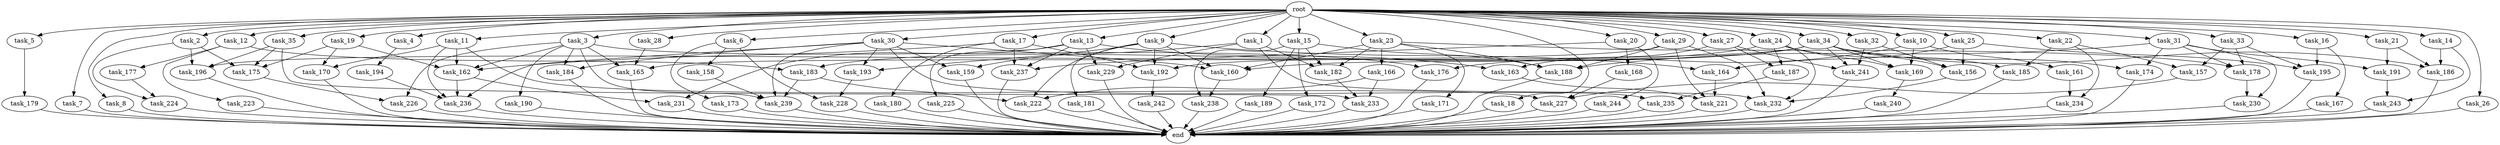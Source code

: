 digraph G {
  root [size="0.000000"];
  task_1 [size="2.048000"];
  task_2 [size="2.048000"];
  task_3 [size="2.048000"];
  task_4 [size="2.048000"];
  task_5 [size="2.048000"];
  task_6 [size="2.048000"];
  task_7 [size="2.048000"];
  task_8 [size="2.048000"];
  task_9 [size="2.048000"];
  task_10 [size="2.048000"];
  task_11 [size="2.048000"];
  task_12 [size="2.048000"];
  task_13 [size="2.048000"];
  task_14 [size="2.048000"];
  task_15 [size="2.048000"];
  task_16 [size="2.048000"];
  task_17 [size="2.048000"];
  task_18 [size="2.048000"];
  task_19 [size="2.048000"];
  task_20 [size="2.048000"];
  task_21 [size="2.048000"];
  task_22 [size="2.048000"];
  task_23 [size="2.048000"];
  task_24 [size="2.048000"];
  task_25 [size="2.048000"];
  task_26 [size="2.048000"];
  task_27 [size="2.048000"];
  task_28 [size="2.048000"];
  task_29 [size="2.048000"];
  task_30 [size="2.048000"];
  task_31 [size="2.048000"];
  task_32 [size="2.048000"];
  task_33 [size="2.048000"];
  task_34 [size="2.048000"];
  task_35 [size="2.048000"];
  task_156 [size="3728031612.928000"];
  task_157 [size="2783138807.808000"];
  task_158 [size="1717986918.400000"];
  task_159 [size="1460288880.640000"];
  task_160 [size="4002909519.872000"];
  task_161 [size="68719476.736000"];
  task_162 [size="3745211482.112000"];
  task_163 [size="704374636.544000"];
  task_164 [size="2010044694.528000"];
  task_165 [size="3865470566.400000"];
  task_166 [size="274877906.944000"];
  task_167 [size="429496729.600000"];
  task_168 [size="1391569403.904000"];
  task_169 [size="1855425871.872000"];
  task_170 [size="1872605741.056000"];
  task_171 [size="274877906.944000"];
  task_172 [size="1717986918.400000"];
  task_173 [size="1717986918.400000"];
  task_174 [size="2336462209.024000"];
  task_175 [size="3917010173.952000"];
  task_176 [size="1786706395.136000"];
  task_177 [size="429496729.600000"];
  task_178 [size="2284922601.472000"];
  task_179 [size="1099511627.776000"];
  task_180 [size="154618822.656000"];
  task_181 [size="618475290.624000"];
  task_182 [size="2061584302.080000"];
  task_183 [size="498216206.336000"];
  task_184 [size="3109556322.304000"];
  task_185 [size="1460288880.640000"];
  task_186 [size="1941325217.792000"];
  task_187 [size="498216206.336000"];
  task_188 [size="3229815406.592000"];
  task_189 [size="1717986918.400000"];
  task_190 [size="1717986918.400000"];
  task_191 [size="687194767.360000"];
  task_192 [size="2491081031.680000"];
  task_193 [size="2010044694.528000"];
  task_194 [size="1099511627.776000"];
  task_195 [size="3212635537.408000"];
  task_196 [size="2817498546.176000"];
  task_221 [size="1047972020.224000"];
  task_222 [size="3401614098.432000"];
  task_223 [size="429496729.600000"];
  task_224 [size="1168231104.512000"];
  task_225 [size="274877906.944000"];
  task_226 [size="2147483648.000000"];
  task_227 [size="1529008357.376000"];
  task_228 [size="2147483648.000000"];
  task_229 [size="343597383.680000"];
  task_230 [size="687194767.360000"];
  task_231 [size="1666447310.848000"];
  task_232 [size="1855425871.872000"];
  task_233 [size="3882650435.584000"];
  task_234 [size="2233382993.920000"];
  task_235 [size="2233382993.920000"];
  task_236 [size="3006477107.200000"];
  task_237 [size="1821066133.504000"];
  task_238 [size="2147483648.000000"];
  task_239 [size="6219112644.608000"];
  task_240 [size="154618822.656000"];
  task_241 [size="2765958938.624000"];
  task_242 [size="841813590.016000"];
  task_243 [size="429496729.600000"];
  task_244 [size="1391569403.904000"];
  end [size="0.000000"];

  root -> task_1 [size="1.000000"];
  root -> task_2 [size="1.000000"];
  root -> task_3 [size="1.000000"];
  root -> task_4 [size="1.000000"];
  root -> task_5 [size="1.000000"];
  root -> task_6 [size="1.000000"];
  root -> task_7 [size="1.000000"];
  root -> task_8 [size="1.000000"];
  root -> task_9 [size="1.000000"];
  root -> task_10 [size="1.000000"];
  root -> task_11 [size="1.000000"];
  root -> task_12 [size="1.000000"];
  root -> task_13 [size="1.000000"];
  root -> task_14 [size="1.000000"];
  root -> task_15 [size="1.000000"];
  root -> task_16 [size="1.000000"];
  root -> task_17 [size="1.000000"];
  root -> task_18 [size="1.000000"];
  root -> task_19 [size="1.000000"];
  root -> task_20 [size="1.000000"];
  root -> task_21 [size="1.000000"];
  root -> task_22 [size="1.000000"];
  root -> task_23 [size="1.000000"];
  root -> task_24 [size="1.000000"];
  root -> task_25 [size="1.000000"];
  root -> task_26 [size="1.000000"];
  root -> task_27 [size="1.000000"];
  root -> task_28 [size="1.000000"];
  root -> task_29 [size="1.000000"];
  root -> task_30 [size="1.000000"];
  root -> task_31 [size="1.000000"];
  root -> task_32 [size="1.000000"];
  root -> task_33 [size="1.000000"];
  root -> task_34 [size="1.000000"];
  root -> task_35 [size="1.000000"];
  task_1 -> task_159 [size="33554432.000000"];
  task_1 -> task_182 [size="33554432.000000"];
  task_1 -> task_229 [size="33554432.000000"];
  task_1 -> task_232 [size="33554432.000000"];
  task_2 -> task_175 [size="536870912.000000"];
  task_2 -> task_196 [size="536870912.000000"];
  task_2 -> task_224 [size="536870912.000000"];
  task_3 -> task_162 [size="838860800.000000"];
  task_3 -> task_165 [size="838860800.000000"];
  task_3 -> task_176 [size="838860800.000000"];
  task_3 -> task_184 [size="838860800.000000"];
  task_3 -> task_190 [size="838860800.000000"];
  task_3 -> task_226 [size="838860800.000000"];
  task_3 -> task_239 [size="838860800.000000"];
  task_4 -> task_194 [size="536870912.000000"];
  task_5 -> task_179 [size="536870912.000000"];
  task_6 -> task_158 [size="838860800.000000"];
  task_6 -> task_173 [size="838860800.000000"];
  task_6 -> task_228 [size="838860800.000000"];
  task_7 -> end [size="1.000000"];
  task_8 -> end [size="1.000000"];
  task_9 -> task_160 [size="301989888.000000"];
  task_9 -> task_164 [size="301989888.000000"];
  task_9 -> task_181 [size="301989888.000000"];
  task_9 -> task_192 [size="301989888.000000"];
  task_9 -> task_193 [size="301989888.000000"];
  task_9 -> task_222 [size="301989888.000000"];
  task_10 -> task_161 [size="33554432.000000"];
  task_10 -> task_169 [size="33554432.000000"];
  task_10 -> task_176 [size="33554432.000000"];
  task_11 -> task_162 [size="75497472.000000"];
  task_11 -> task_170 [size="75497472.000000"];
  task_11 -> task_227 [size="75497472.000000"];
  task_11 -> task_236 [size="75497472.000000"];
  task_12 -> task_177 [size="209715200.000000"];
  task_12 -> task_183 [size="209715200.000000"];
  task_12 -> task_223 [size="209715200.000000"];
  task_13 -> task_163 [size="134217728.000000"];
  task_13 -> task_225 [size="134217728.000000"];
  task_13 -> task_229 [size="134217728.000000"];
  task_13 -> task_231 [size="134217728.000000"];
  task_13 -> task_237 [size="134217728.000000"];
  task_14 -> task_186 [size="75497472.000000"];
  task_14 -> task_243 [size="75497472.000000"];
  task_15 -> task_172 [size="838860800.000000"];
  task_15 -> task_182 [size="838860800.000000"];
  task_15 -> task_188 [size="838860800.000000"];
  task_15 -> task_189 [size="838860800.000000"];
  task_15 -> task_238 [size="838860800.000000"];
  task_16 -> task_167 [size="209715200.000000"];
  task_16 -> task_195 [size="209715200.000000"];
  task_17 -> task_162 [size="75497472.000000"];
  task_17 -> task_180 [size="75497472.000000"];
  task_17 -> task_192 [size="75497472.000000"];
  task_17 -> task_237 [size="75497472.000000"];
  task_18 -> end [size="1.000000"];
  task_19 -> task_162 [size="838860800.000000"];
  task_19 -> task_170 [size="838860800.000000"];
  task_19 -> task_175 [size="838860800.000000"];
  task_20 -> task_168 [size="679477248.000000"];
  task_20 -> task_237 [size="679477248.000000"];
  task_20 -> task_244 [size="679477248.000000"];
  task_21 -> task_186 [size="33554432.000000"];
  task_21 -> task_191 [size="33554432.000000"];
  task_22 -> task_157 [size="679477248.000000"];
  task_22 -> task_185 [size="679477248.000000"];
  task_22 -> task_234 [size="679477248.000000"];
  task_23 -> task_160 [size="134217728.000000"];
  task_23 -> task_166 [size="134217728.000000"];
  task_23 -> task_171 [size="134217728.000000"];
  task_23 -> task_178 [size="134217728.000000"];
  task_23 -> task_182 [size="134217728.000000"];
  task_23 -> task_188 [size="134217728.000000"];
  task_24 -> task_169 [size="33554432.000000"];
  task_24 -> task_183 [size="33554432.000000"];
  task_24 -> task_185 [size="33554432.000000"];
  task_24 -> task_187 [size="33554432.000000"];
  task_24 -> task_232 [size="33554432.000000"];
  task_25 -> task_156 [size="679477248.000000"];
  task_25 -> task_164 [size="679477248.000000"];
  task_25 -> task_195 [size="679477248.000000"];
  task_26 -> end [size="1.000000"];
  task_27 -> task_163 [size="209715200.000000"];
  task_27 -> task_187 [size="209715200.000000"];
  task_27 -> task_241 [size="209715200.000000"];
  task_28 -> task_165 [size="209715200.000000"];
  task_29 -> task_188 [size="301989888.000000"];
  task_29 -> task_196 [size="301989888.000000"];
  task_29 -> task_221 [size="301989888.000000"];
  task_29 -> task_232 [size="301989888.000000"];
  task_30 -> task_159 [size="679477248.000000"];
  task_30 -> task_160 [size="679477248.000000"];
  task_30 -> task_184 [size="679477248.000000"];
  task_30 -> task_193 [size="679477248.000000"];
  task_30 -> task_235 [size="679477248.000000"];
  task_30 -> task_236 [size="679477248.000000"];
  task_30 -> task_239 [size="679477248.000000"];
  task_31 -> task_174 [size="301989888.000000"];
  task_31 -> task_178 [size="301989888.000000"];
  task_31 -> task_188 [size="301989888.000000"];
  task_31 -> task_191 [size="301989888.000000"];
  task_31 -> task_230 [size="301989888.000000"];
  task_32 -> task_156 [size="301989888.000000"];
  task_32 -> task_241 [size="301989888.000000"];
  task_33 -> task_157 [size="679477248.000000"];
  task_33 -> task_178 [size="679477248.000000"];
  task_33 -> task_195 [size="679477248.000000"];
  task_34 -> task_156 [size="838860800.000000"];
  task_34 -> task_160 [size="838860800.000000"];
  task_34 -> task_165 [size="838860800.000000"];
  task_34 -> task_169 [size="838860800.000000"];
  task_34 -> task_174 [size="838860800.000000"];
  task_34 -> task_186 [size="838860800.000000"];
  task_34 -> task_192 [size="838860800.000000"];
  task_34 -> task_241 [size="838860800.000000"];
  task_35 -> task_175 [size="536870912.000000"];
  task_35 -> task_196 [size="536870912.000000"];
  task_35 -> task_233 [size="536870912.000000"];
  task_156 -> task_232 [size="536870912.000000"];
  task_157 -> task_227 [size="134217728.000000"];
  task_158 -> task_239 [size="838860800.000000"];
  task_159 -> end [size="1.000000"];
  task_160 -> task_238 [size="209715200.000000"];
  task_161 -> task_234 [size="411041792.000000"];
  task_162 -> task_231 [size="679477248.000000"];
  task_162 -> task_236 [size="679477248.000000"];
  task_163 -> task_221 [size="134217728.000000"];
  task_164 -> task_221 [size="75497472.000000"];
  task_165 -> end [size="1.000000"];
  task_166 -> task_222 [size="679477248.000000"];
  task_166 -> task_233 [size="679477248.000000"];
  task_167 -> end [size="1.000000"];
  task_168 -> task_227 [size="536870912.000000"];
  task_169 -> task_240 [size="75497472.000000"];
  task_170 -> end [size="1.000000"];
  task_171 -> end [size="1.000000"];
  task_172 -> end [size="1.000000"];
  task_173 -> end [size="1.000000"];
  task_174 -> end [size="1.000000"];
  task_175 -> task_226 [size="209715200.000000"];
  task_176 -> end [size="1.000000"];
  task_177 -> task_224 [size="33554432.000000"];
  task_178 -> task_230 [size="33554432.000000"];
  task_179 -> end [size="1.000000"];
  task_180 -> end [size="1.000000"];
  task_181 -> end [size="1.000000"];
  task_182 -> task_233 [size="679477248.000000"];
  task_183 -> task_222 [size="679477248.000000"];
  task_183 -> task_239 [size="679477248.000000"];
  task_184 -> end [size="1.000000"];
  task_185 -> end [size="1.000000"];
  task_186 -> end [size="1.000000"];
  task_187 -> task_235 [size="411041792.000000"];
  task_188 -> end [size="1.000000"];
  task_189 -> end [size="1.000000"];
  task_190 -> end [size="1.000000"];
  task_191 -> task_243 [size="134217728.000000"];
  task_192 -> task_242 [size="411041792.000000"];
  task_193 -> task_228 [size="209715200.000000"];
  task_194 -> task_236 [size="33554432.000000"];
  task_195 -> end [size="1.000000"];
  task_196 -> end [size="1.000000"];
  task_221 -> end [size="1.000000"];
  task_222 -> end [size="1.000000"];
  task_223 -> end [size="1.000000"];
  task_224 -> end [size="1.000000"];
  task_225 -> end [size="1.000000"];
  task_226 -> end [size="1.000000"];
  task_227 -> end [size="1.000000"];
  task_228 -> end [size="1.000000"];
  task_229 -> end [size="1.000000"];
  task_230 -> end [size="1.000000"];
  task_231 -> end [size="1.000000"];
  task_232 -> end [size="1.000000"];
  task_233 -> end [size="1.000000"];
  task_234 -> end [size="1.000000"];
  task_235 -> end [size="1.000000"];
  task_236 -> end [size="1.000000"];
  task_237 -> end [size="1.000000"];
  task_238 -> end [size="1.000000"];
  task_239 -> end [size="1.000000"];
  task_240 -> end [size="1.000000"];
  task_241 -> end [size="1.000000"];
  task_242 -> end [size="1.000000"];
  task_243 -> end [size="1.000000"];
  task_244 -> end [size="1.000000"];
}
